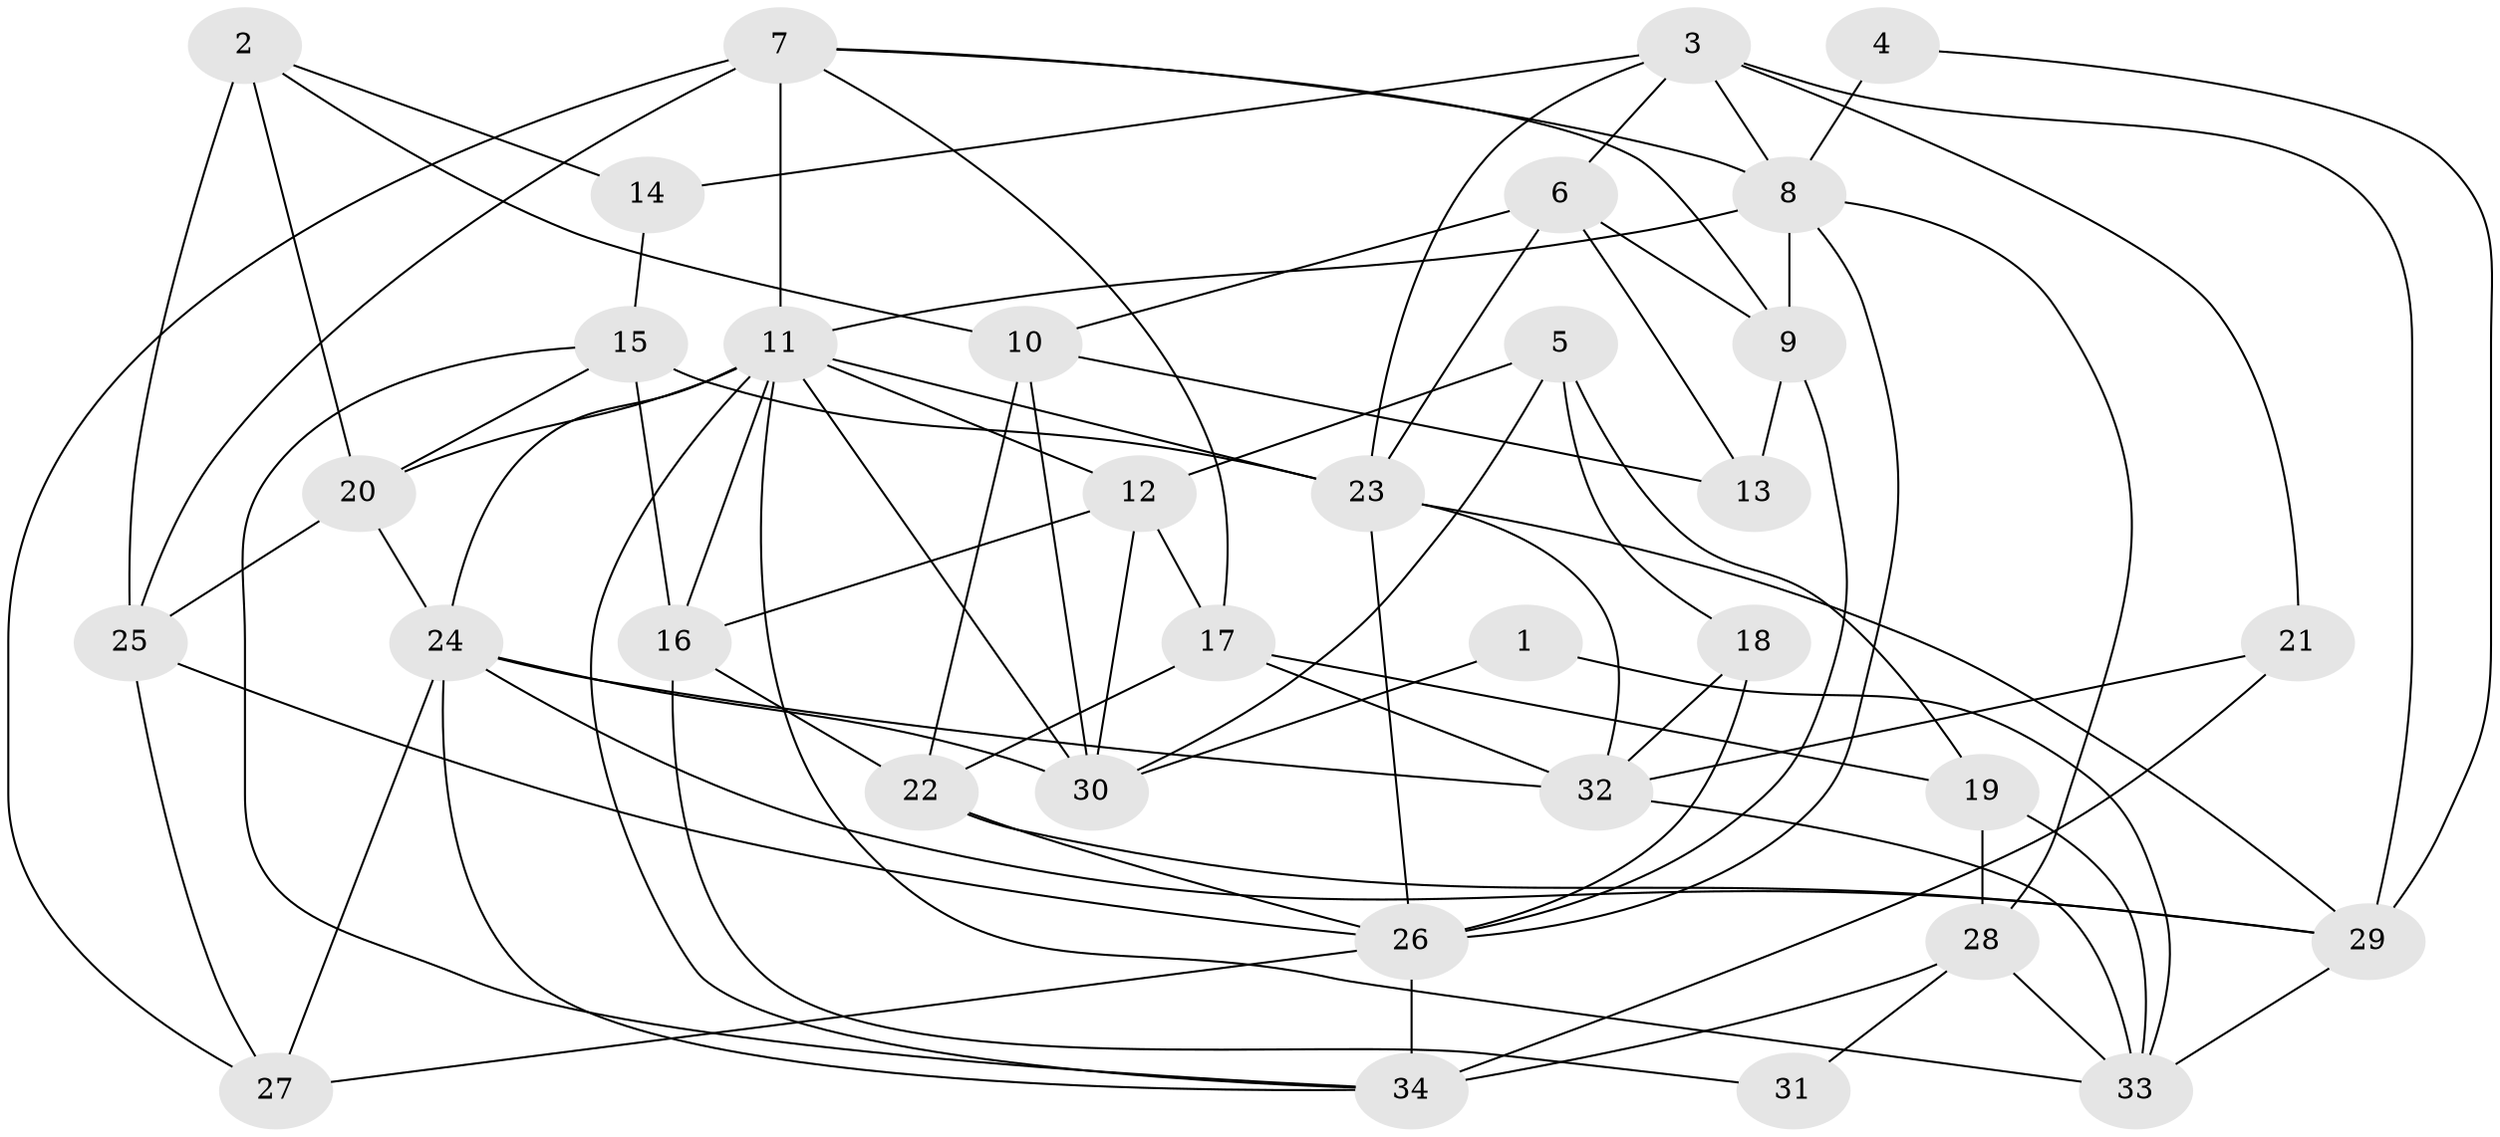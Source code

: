 // original degree distribution, {2: 0.13432835820895522, 5: 0.1791044776119403, 4: 0.3582089552238806, 3: 0.208955223880597, 6: 0.05970149253731343, 7: 0.05970149253731343}
// Generated by graph-tools (version 1.1) at 2025/02/03/09/25 03:02:11]
// undirected, 34 vertices, 85 edges
graph export_dot {
graph [start="1"]
  node [color=gray90,style=filled];
  1;
  2;
  3;
  4;
  5;
  6;
  7;
  8;
  9;
  10;
  11;
  12;
  13;
  14;
  15;
  16;
  17;
  18;
  19;
  20;
  21;
  22;
  23;
  24;
  25;
  26;
  27;
  28;
  29;
  30;
  31;
  32;
  33;
  34;
  1 -- 30 [weight=1.0];
  1 -- 33 [weight=1.0];
  2 -- 10 [weight=1.0];
  2 -- 14 [weight=1.0];
  2 -- 20 [weight=1.0];
  2 -- 25 [weight=1.0];
  3 -- 6 [weight=1.0];
  3 -- 8 [weight=1.0];
  3 -- 14 [weight=2.0];
  3 -- 21 [weight=1.0];
  3 -- 23 [weight=1.0];
  3 -- 29 [weight=2.0];
  4 -- 8 [weight=1.0];
  4 -- 29 [weight=1.0];
  5 -- 12 [weight=1.0];
  5 -- 18 [weight=1.0];
  5 -- 19 [weight=1.0];
  5 -- 30 [weight=1.0];
  6 -- 9 [weight=1.0];
  6 -- 10 [weight=1.0];
  6 -- 13 [weight=1.0];
  6 -- 23 [weight=1.0];
  7 -- 8 [weight=1.0];
  7 -- 9 [weight=1.0];
  7 -- 11 [weight=2.0];
  7 -- 17 [weight=1.0];
  7 -- 25 [weight=1.0];
  7 -- 27 [weight=1.0];
  8 -- 9 [weight=3.0];
  8 -- 11 [weight=1.0];
  8 -- 26 [weight=1.0];
  8 -- 28 [weight=1.0];
  9 -- 13 [weight=1.0];
  9 -- 26 [weight=1.0];
  10 -- 13 [weight=1.0];
  10 -- 22 [weight=1.0];
  10 -- 30 [weight=1.0];
  11 -- 12 [weight=1.0];
  11 -- 16 [weight=2.0];
  11 -- 20 [weight=2.0];
  11 -- 23 [weight=1.0];
  11 -- 24 [weight=2.0];
  11 -- 30 [weight=1.0];
  11 -- 33 [weight=1.0];
  11 -- 34 [weight=1.0];
  12 -- 16 [weight=1.0];
  12 -- 17 [weight=1.0];
  12 -- 30 [weight=1.0];
  14 -- 15 [weight=1.0];
  15 -- 16 [weight=2.0];
  15 -- 20 [weight=1.0];
  15 -- 23 [weight=1.0];
  15 -- 34 [weight=1.0];
  16 -- 22 [weight=2.0];
  16 -- 31 [weight=1.0];
  17 -- 19 [weight=1.0];
  17 -- 22 [weight=1.0];
  17 -- 32 [weight=1.0];
  18 -- 26 [weight=1.0];
  18 -- 32 [weight=1.0];
  19 -- 28 [weight=1.0];
  19 -- 33 [weight=1.0];
  20 -- 24 [weight=1.0];
  20 -- 25 [weight=1.0];
  21 -- 32 [weight=1.0];
  21 -- 34 [weight=1.0];
  22 -- 26 [weight=1.0];
  22 -- 29 [weight=1.0];
  23 -- 26 [weight=1.0];
  23 -- 29 [weight=1.0];
  23 -- 32 [weight=2.0];
  24 -- 27 [weight=1.0];
  24 -- 29 [weight=1.0];
  24 -- 30 [weight=1.0];
  24 -- 32 [weight=1.0];
  24 -- 34 [weight=1.0];
  25 -- 26 [weight=1.0];
  25 -- 27 [weight=1.0];
  26 -- 27 [weight=1.0];
  26 -- 34 [weight=1.0];
  28 -- 31 [weight=1.0];
  28 -- 33 [weight=1.0];
  28 -- 34 [weight=2.0];
  29 -- 33 [weight=1.0];
  32 -- 33 [weight=1.0];
}
